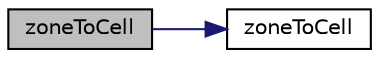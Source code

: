 digraph "zoneToCell"
{
  bgcolor="transparent";
  edge [fontname="Helvetica",fontsize="10",labelfontname="Helvetica",labelfontsize="10"];
  node [fontname="Helvetica",fontsize="10",shape=record];
  rankdir="LR";
  Node1 [label="zoneToCell",height=0.2,width=0.4,color="black", fillcolor="grey75", style="filled", fontcolor="black"];
  Node1 -> Node2 [color="midnightblue",fontsize="10",style="solid",fontname="Helvetica"];
  Node2 [label="zoneToCell",height=0.2,width=0.4,color="black",URL="$a03017.html#ae84c0b71fde75889c2b1f2d4c6838189",tooltip="Construct from components. "];
}
